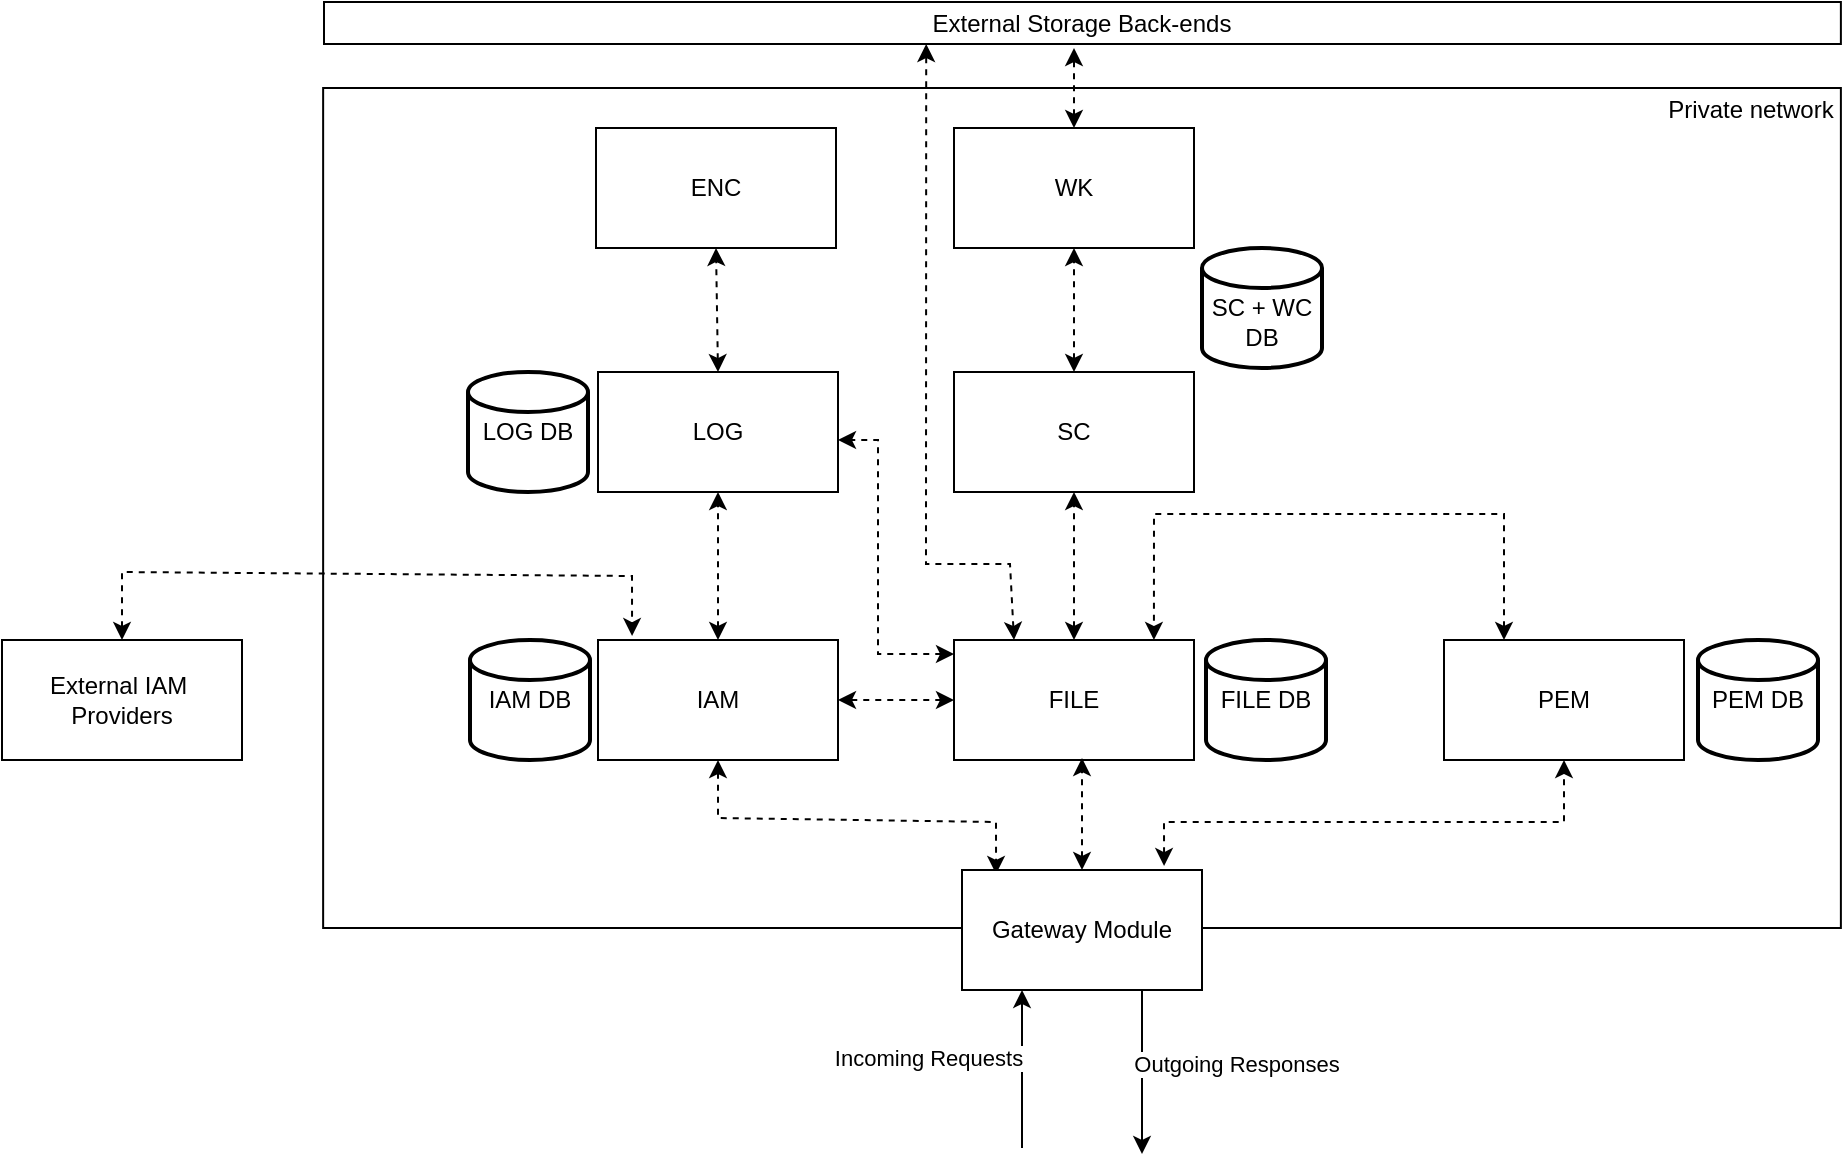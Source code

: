 <mxfile version="20.0.1" type="device"><diagram id="YfCpLmnVTiGCPPHeE5Ek" name="Page-1"><mxGraphModel dx="1796" dy="992" grid="0" gridSize="10" guides="1" tooltips="1" connect="1" arrows="1" fold="1" page="0" pageScale="1" pageWidth="827" pageHeight="1169" math="0" shadow="0"><root><mxCell id="0"/><mxCell id="1" parent="0"/><mxCell id="Yh7cO_0h4G_yZ74XklG7-8" value="ENC" style="rounded=0;whiteSpace=wrap;html=1;" vertex="1" parent="1"><mxGeometry x="190" y="61" width="120" height="60" as="geometry"/></mxCell><mxCell id="Yh7cO_0h4G_yZ74XklG7-18" value="" style="group" vertex="1" connectable="0" parent="1"><mxGeometry x="369" y="317" width="186" height="60" as="geometry"/></mxCell><mxCell id="Yh7cO_0h4G_yZ74XklG7-12" value="FILE" style="rounded=0;whiteSpace=wrap;html=1;" vertex="1" parent="Yh7cO_0h4G_yZ74XklG7-18"><mxGeometry width="120" height="60" as="geometry"/></mxCell><mxCell id="Yh7cO_0h4G_yZ74XklG7-14" value="FILE DB" style="strokeWidth=2;html=1;shape=mxgraph.flowchart.database;whiteSpace=wrap;" vertex="1" parent="Yh7cO_0h4G_yZ74XklG7-18"><mxGeometry x="126" width="60" height="60" as="geometry"/></mxCell><mxCell id="Yh7cO_0h4G_yZ74XklG7-25" value="" style="group" vertex="1" connectable="0" parent="1"><mxGeometry x="126" y="183" width="185" height="60" as="geometry"/></mxCell><mxCell id="Yh7cO_0h4G_yZ74XklG7-7" value="LOG" style="rounded=0;whiteSpace=wrap;html=1;" vertex="1" parent="Yh7cO_0h4G_yZ74XklG7-25"><mxGeometry x="65" width="120" height="60" as="geometry"/></mxCell><mxCell id="Yh7cO_0h4G_yZ74XklG7-24" value="LOG DB" style="strokeWidth=2;html=1;shape=mxgraph.flowchart.database;whiteSpace=wrap;" vertex="1" parent="Yh7cO_0h4G_yZ74XklG7-25"><mxGeometry width="60" height="60" as="geometry"/></mxCell><mxCell id="Yh7cO_0h4G_yZ74XklG7-26" value="" style="group" vertex="1" connectable="0" parent="1"><mxGeometry x="127" y="317" width="184" height="60" as="geometry"/></mxCell><mxCell id="Yh7cO_0h4G_yZ74XklG7-10" value="IAM" style="rounded=0;whiteSpace=wrap;html=1;" vertex="1" parent="Yh7cO_0h4G_yZ74XklG7-26"><mxGeometry x="64" width="120" height="60" as="geometry"/></mxCell><mxCell id="Yh7cO_0h4G_yZ74XklG7-23" value="IAM DB" style="strokeWidth=2;html=1;shape=mxgraph.flowchart.database;whiteSpace=wrap;" vertex="1" parent="Yh7cO_0h4G_yZ74XklG7-26"><mxGeometry width="60" height="60" as="geometry"/></mxCell><mxCell id="Yh7cO_0h4G_yZ74XklG7-27" value="" style="endArrow=classic;startArrow=classic;html=1;rounded=0;dashed=1;entryX=0.5;entryY=1;entryDx=0;entryDy=0;exitX=0.5;exitY=0;exitDx=0;exitDy=0;" edge="1" parent="1" source="Yh7cO_0h4G_yZ74XklG7-12" target="Yh7cO_0h4G_yZ74XklG7-9"><mxGeometry width="50" height="50" relative="1" as="geometry"><mxPoint x="636" y="293" as="sourcePoint"/><mxPoint x="686" y="243" as="targetPoint"/></mxGeometry></mxCell><mxCell id="Yh7cO_0h4G_yZ74XklG7-29" value="" style="group" vertex="1" connectable="0" parent="1"><mxGeometry x="369" y="61" width="184" height="182" as="geometry"/></mxCell><mxCell id="Yh7cO_0h4G_yZ74XklG7-9" value="SC" style="rounded=0;whiteSpace=wrap;html=1;" vertex="1" parent="Yh7cO_0h4G_yZ74XklG7-29"><mxGeometry y="122" width="120" height="60" as="geometry"/></mxCell><mxCell id="Yh7cO_0h4G_yZ74XklG7-13" value="WK" style="rounded=0;whiteSpace=wrap;html=1;" vertex="1" parent="Yh7cO_0h4G_yZ74XklG7-29"><mxGeometry width="120" height="60" as="geometry"/></mxCell><mxCell id="Yh7cO_0h4G_yZ74XklG7-15" value="&lt;br&gt;SC + WC DB" style="strokeWidth=2;html=1;shape=mxgraph.flowchart.database;whiteSpace=wrap;" vertex="1" parent="Yh7cO_0h4G_yZ74XklG7-29"><mxGeometry x="124" y="60" width="60" height="60" as="geometry"/></mxCell><mxCell id="Yh7cO_0h4G_yZ74XklG7-28" value="" style="endArrow=classic;startArrow=classic;html=1;rounded=0;dashed=1;entryX=0.5;entryY=1;entryDx=0;entryDy=0;exitX=0.5;exitY=0;exitDx=0;exitDy=0;" edge="1" parent="Yh7cO_0h4G_yZ74XklG7-29" source="Yh7cO_0h4G_yZ74XklG7-9" target="Yh7cO_0h4G_yZ74XklG7-13"><mxGeometry width="50" height="50" relative="1" as="geometry"><mxPoint x="429" y="178" as="sourcePoint"/><mxPoint x="439" y="253" as="targetPoint"/></mxGeometry></mxCell><mxCell id="Yh7cO_0h4G_yZ74XklG7-30" value="" style="endArrow=classic;startArrow=classic;html=1;rounded=0;dashed=1;entryX=0.5;entryY=1;entryDx=0;entryDy=0;exitX=0.5;exitY=0;exitDx=0;exitDy=0;" edge="1" parent="1" source="Yh7cO_0h4G_yZ74XklG7-7" target="Yh7cO_0h4G_yZ74XklG7-8"><mxGeometry width="50" height="50" relative="1" as="geometry"><mxPoint x="439" y="327" as="sourcePoint"/><mxPoint x="439" y="253" as="targetPoint"/></mxGeometry></mxCell><mxCell id="Yh7cO_0h4G_yZ74XklG7-33" value="" style="endArrow=classic;startArrow=classic;html=1;rounded=0;dashed=1;entryX=1;entryY=0.5;entryDx=0;entryDy=0;exitX=0;exitY=0.5;exitDx=0;exitDy=0;" edge="1" parent="1" source="Yh7cO_0h4G_yZ74XklG7-12" target="Yh7cO_0h4G_yZ74XklG7-10"><mxGeometry width="50" height="50" relative="1" as="geometry"><mxPoint x="439" y="327" as="sourcePoint"/><mxPoint x="439" y="253" as="targetPoint"/></mxGeometry></mxCell><mxCell id="Yh7cO_0h4G_yZ74XklG7-34" value="" style="endArrow=classic;startArrow=classic;html=1;rounded=0;dashed=1;entryX=0.5;entryY=1;entryDx=0;entryDy=0;exitX=0.5;exitY=0;exitDx=0;exitDy=0;" edge="1" parent="1" source="Yh7cO_0h4G_yZ74XklG7-10" target="Yh7cO_0h4G_yZ74XklG7-7"><mxGeometry width="50" height="50" relative="1" as="geometry"><mxPoint x="379" y="357" as="sourcePoint"/><mxPoint x="321" y="357" as="targetPoint"/></mxGeometry></mxCell><mxCell id="Yh7cO_0h4G_yZ74XklG7-35" value="" style="endArrow=classic;startArrow=classic;html=1;rounded=0;dashed=1;entryX=0.833;entryY=0;entryDx=0;entryDy=0;exitX=0.25;exitY=0;exitDx=0;exitDy=0;entryPerimeter=0;" edge="1" parent="1" source="Yh7cO_0h4G_yZ74XklG7-11" target="Yh7cO_0h4G_yZ74XklG7-12"><mxGeometry width="50" height="50" relative="1" as="geometry"><mxPoint x="261" y="327" as="sourcePoint"/><mxPoint x="261" y="253" as="targetPoint"/><Array as="points"><mxPoint x="644" y="254"/><mxPoint x="469" y="254"/></Array></mxGeometry></mxCell><mxCell id="Yh7cO_0h4G_yZ74XklG7-36" value="" style="endArrow=classic;startArrow=classic;html=1;rounded=0;dashed=1;exitX=0;exitY=0.117;exitDx=0;exitDy=0;exitPerimeter=0;" edge="1" parent="1" source="Yh7cO_0h4G_yZ74XklG7-12"><mxGeometry width="50" height="50" relative="1" as="geometry"><mxPoint x="373" y="315" as="sourcePoint"/><mxPoint x="311" y="217" as="targetPoint"/><Array as="points"><mxPoint x="331" y="324"/><mxPoint x="331" y="217"/></Array></mxGeometry></mxCell><mxCell id="Yh7cO_0h4G_yZ74XklG7-37" value="" style="endArrow=classic;startArrow=classic;html=1;rounded=0;dashed=1;entryX=0.142;entryY=0.033;entryDx=0;entryDy=0;exitX=0.5;exitY=1;exitDx=0;exitDy=0;entryPerimeter=0;" edge="1" parent="1" source="Yh7cO_0h4G_yZ74XklG7-10" target="Yh7cO_0h4G_yZ74XklG7-2"><mxGeometry width="50" height="50" relative="1" as="geometry"><mxPoint x="261" y="327" as="sourcePoint"/><mxPoint x="261" y="253" as="targetPoint"/><Array as="points"><mxPoint x="251" y="406"/><mxPoint x="390" y="408"/></Array></mxGeometry></mxCell><mxCell id="Yh7cO_0h4G_yZ74XklG7-38" value="" style="endArrow=classic;startArrow=classic;html=1;rounded=0;dashed=1;" edge="1" parent="1" source="Yh7cO_0h4G_yZ74XklG7-2"><mxGeometry width="50" height="50" relative="1" as="geometry"><mxPoint x="271" y="337" as="sourcePoint"/><mxPoint x="433" y="376" as="targetPoint"/></mxGeometry></mxCell><mxCell id="Yh7cO_0h4G_yZ74XklG7-39" value="" style="endArrow=classic;startArrow=classic;html=1;rounded=0;dashed=1;exitX=0.842;exitY=-0.033;exitDx=0;exitDy=0;entryX=0.5;entryY=1;entryDx=0;entryDy=0;exitPerimeter=0;" edge="1" parent="1" source="Yh7cO_0h4G_yZ74XklG7-2" target="Yh7cO_0h4G_yZ74XklG7-11"><mxGeometry width="50" height="50" relative="1" as="geometry"><mxPoint x="281" y="347" as="sourcePoint"/><mxPoint x="690" y="430" as="targetPoint"/><Array as="points"><mxPoint x="474" y="408"/><mxPoint x="674" y="408"/></Array></mxGeometry></mxCell><mxCell id="Yh7cO_0h4G_yZ74XklG7-41" value="" style="rounded=0;whiteSpace=wrap;html=1;fillColor=none;" vertex="1" parent="1"><mxGeometry x="53.57" y="41" width="758.87" height="420" as="geometry"/></mxCell><mxCell id="Yh7cO_0h4G_yZ74XklG7-40" value="" style="group" vertex="1" connectable="0" parent="1"><mxGeometry x="614" y="317" width="187" height="60" as="geometry"/></mxCell><mxCell id="Yh7cO_0h4G_yZ74XklG7-11" value="PEM" style="rounded=0;whiteSpace=wrap;html=1;" vertex="1" parent="Yh7cO_0h4G_yZ74XklG7-40"><mxGeometry width="120" height="60" as="geometry"/></mxCell><mxCell id="Yh7cO_0h4G_yZ74XklG7-16" value="PEM DB" style="strokeWidth=2;html=1;shape=mxgraph.flowchart.database;whiteSpace=wrap;" vertex="1" parent="Yh7cO_0h4G_yZ74XklG7-40"><mxGeometry x="127" width="60" height="60" as="geometry"/></mxCell><mxCell id="Yh7cO_0h4G_yZ74XklG7-32" value="" style="group" vertex="1" connectable="0" parent="1"><mxGeometry x="373" y="432" width="120" height="142" as="geometry"/></mxCell><mxCell id="Yh7cO_0h4G_yZ74XklG7-2" value="Gateway Module" style="rounded=0;whiteSpace=wrap;html=1;" vertex="1" parent="Yh7cO_0h4G_yZ74XklG7-32"><mxGeometry width="120" height="60" as="geometry"/></mxCell><mxCell id="Yh7cO_0h4G_yZ74XklG7-3" value="" style="endArrow=classic;html=1;rounded=0;entryX=0.25;entryY=1;entryDx=0;entryDy=0;" edge="1" parent="Yh7cO_0h4G_yZ74XklG7-32" target="Yh7cO_0h4G_yZ74XklG7-2"><mxGeometry width="50" height="50" relative="1" as="geometry"><mxPoint x="30" y="139" as="sourcePoint"/><mxPoint x="61" y="118" as="targetPoint"/></mxGeometry></mxCell><mxCell id="Yh7cO_0h4G_yZ74XklG7-4" value="Incoming Requests" style="edgeLabel;html=1;align=center;verticalAlign=middle;resizable=0;points=[];" vertex="1" connectable="0" parent="Yh7cO_0h4G_yZ74XklG7-3"><mxGeometry x="-0.485" y="2" relative="1" as="geometry"><mxPoint x="-45" y="-25" as="offset"/></mxGeometry></mxCell><mxCell id="Yh7cO_0h4G_yZ74XklG7-5" value="" style="endArrow=classic;html=1;rounded=0;exitX=0.75;exitY=1;exitDx=0;exitDy=0;" edge="1" parent="Yh7cO_0h4G_yZ74XklG7-32" source="Yh7cO_0h4G_yZ74XklG7-2"><mxGeometry width="50" height="50" relative="1" as="geometry"><mxPoint x="187" y="178" as="sourcePoint"/><mxPoint x="90" y="142" as="targetPoint"/></mxGeometry></mxCell><mxCell id="Yh7cO_0h4G_yZ74XklG7-31" value="Outgoing Responses" style="edgeLabel;html=1;align=center;verticalAlign=middle;resizable=0;points=[];" vertex="1" connectable="0" parent="Yh7cO_0h4G_yZ74XklG7-5"><mxGeometry x="-0.195" y="-2" relative="1" as="geometry"><mxPoint x="49" y="4" as="offset"/></mxGeometry></mxCell><mxCell id="Yh7cO_0h4G_yZ74XklG7-42" value="Private network" style="text;html=1;align=center;verticalAlign=middle;resizable=0;points=[];autosize=1;strokeColor=none;fillColor=none;" vertex="1" parent="1"><mxGeometry x="724" y="43" width="86" height="18" as="geometry"/></mxCell><mxCell id="Yh7cO_0h4G_yZ74XklG7-43" value="External Storage Back-ends" style="rounded=0;whiteSpace=wrap;html=1;fillColor=none;" vertex="1" parent="1"><mxGeometry x="54" y="-2" width="758.44" height="21" as="geometry"/></mxCell><mxCell id="Yh7cO_0h4G_yZ74XklG7-46" value="" style="endArrow=classic;startArrow=classic;html=1;rounded=0;dashed=1;exitX=0.5;exitY=0;exitDx=0;exitDy=0;" edge="1" parent="1" source="Yh7cO_0h4G_yZ74XklG7-13"><mxGeometry width="50" height="50" relative="1" as="geometry"><mxPoint x="261" y="327" as="sourcePoint"/><mxPoint x="429" y="21" as="targetPoint"/></mxGeometry></mxCell><mxCell id="Yh7cO_0h4G_yZ74XklG7-47" value="" style="endArrow=classic;startArrow=classic;html=1;rounded=0;dashed=1;entryX=0.397;entryY=1;entryDx=0;entryDy=0;exitX=0.25;exitY=0;exitDx=0;exitDy=0;entryPerimeter=0;" edge="1" parent="1" source="Yh7cO_0h4G_yZ74XklG7-12" target="Yh7cO_0h4G_yZ74XklG7-43"><mxGeometry width="50" height="50" relative="1" as="geometry"><mxPoint x="271" y="337" as="sourcePoint"/><mxPoint x="271" y="263" as="targetPoint"/><Array as="points"><mxPoint x="397" y="279"/><mxPoint x="355" y="279"/></Array></mxGeometry></mxCell><mxCell id="Yh7cO_0h4G_yZ74XklG7-50" value="External IAM&amp;nbsp;&lt;br&gt;Providers" style="rounded=0;whiteSpace=wrap;html=1;fillColor=none;" vertex="1" parent="1"><mxGeometry x="-107" y="317" width="120" height="60" as="geometry"/></mxCell><mxCell id="Yh7cO_0h4G_yZ74XklG7-51" value="" style="endArrow=classic;startArrow=classic;html=1;rounded=0;dashed=1;exitX=0.5;exitY=0;exitDx=0;exitDy=0;entryX=0.142;entryY=-0.033;entryDx=0;entryDy=0;entryPerimeter=0;" edge="1" parent="1" source="Yh7cO_0h4G_yZ74XklG7-50" target="Yh7cO_0h4G_yZ74XklG7-10"><mxGeometry width="50" height="50" relative="1" as="geometry"><mxPoint x="93" y="483" as="sourcePoint"/><mxPoint x="-84" y="211" as="targetPoint"/><Array as="points"><mxPoint x="-47" y="283"/><mxPoint x="208" y="285"/></Array></mxGeometry></mxCell></root></mxGraphModel></diagram></mxfile>